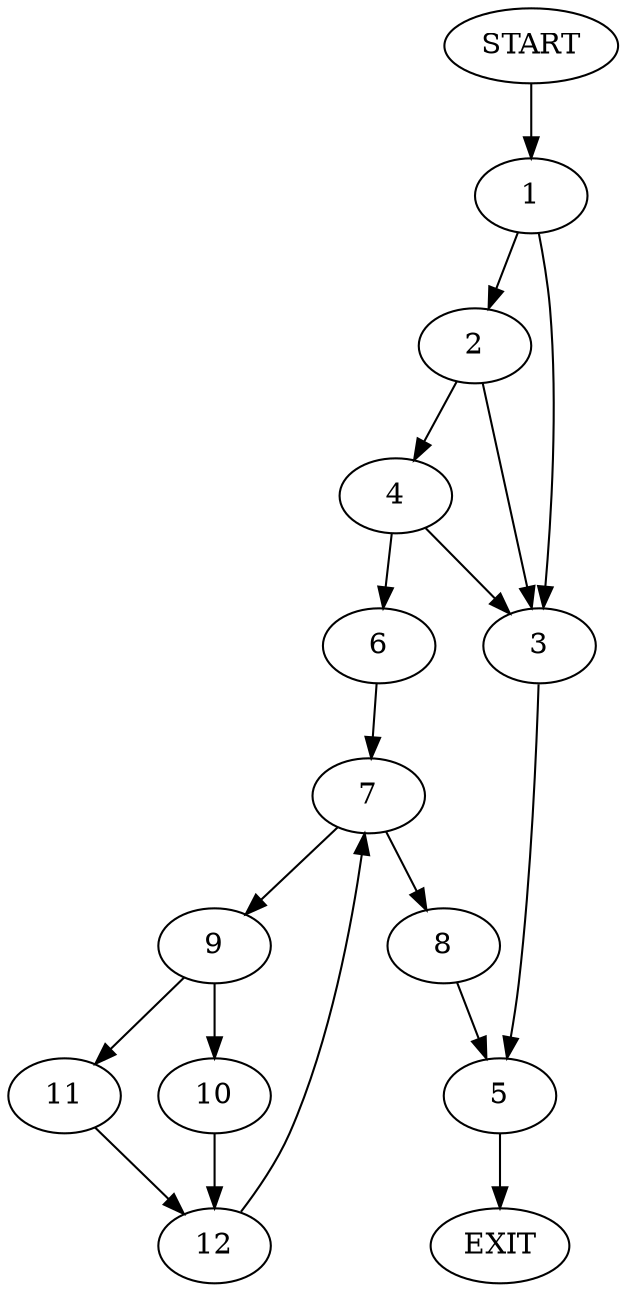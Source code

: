 digraph {
0 [label="START"]
13 [label="EXIT"]
0 -> 1
1 -> 2
1 -> 3
2 -> 3
2 -> 4
3 -> 5
4 -> 6
4 -> 3
6 -> 7
5 -> 13
7 -> 8
7 -> 9
8 -> 5
9 -> 10
9 -> 11
10 -> 12
11 -> 12
12 -> 7
}
